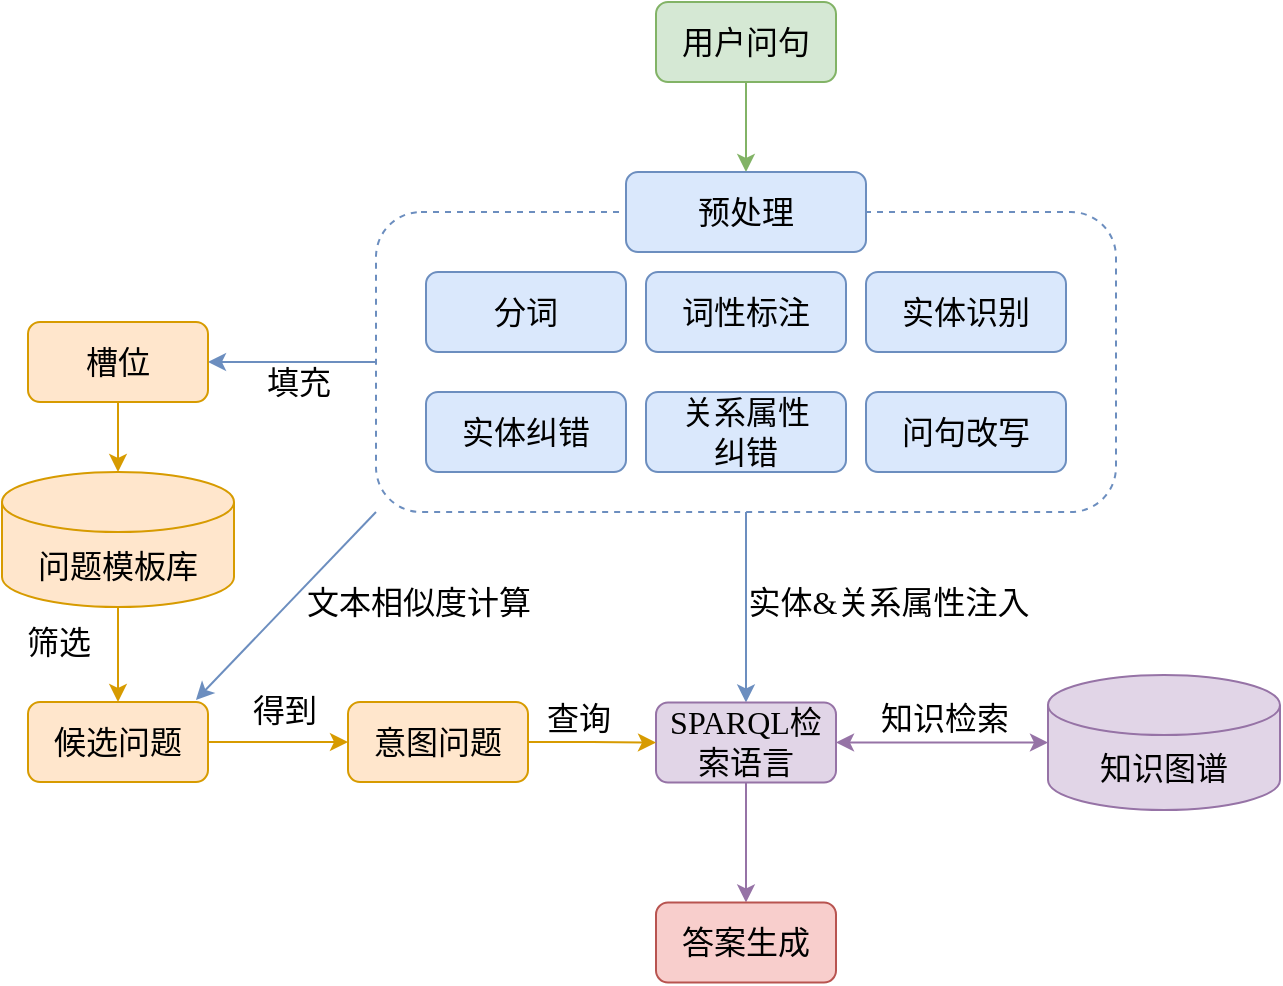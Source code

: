 <mxfile version="17.4.6" type="github">
  <diagram id="NYdzenEKTAjqkliWwF4i" name="Page-1">
    <mxGraphModel dx="1422" dy="738" grid="1" gridSize="10" guides="1" tooltips="1" connect="1" arrows="1" fold="1" page="1" pageScale="1" pageWidth="827" pageHeight="1169" math="0" shadow="0">
      <root>
        <mxCell id="0" />
        <mxCell id="1" parent="0" />
        <mxCell id="Znf2qzdWXlTigj-E0mfr-18" style="edgeStyle=orthogonalEdgeStyle;rounded=0;orthogonalLoop=1;jettySize=auto;html=1;exitX=0.5;exitY=1;exitDx=0;exitDy=0;entryX=0.5;entryY=0;entryDx=0;entryDy=0;fontSize=16;strokeWidth=1;fontStyle=0;fontFamily=Times New Roman;fillColor=#dae8fc;strokeColor=#6c8ebf;" parent="1" source="Znf2qzdWXlTigj-E0mfr-9" target="Znf2qzdWXlTigj-E0mfr-17" edge="1">
          <mxGeometry relative="1" as="geometry">
            <mxPoint x="584" y="335.25" as="sourcePoint" />
          </mxGeometry>
        </mxCell>
        <mxCell id="Znf2qzdWXlTigj-E0mfr-32" style="edgeStyle=orthogonalEdgeStyle;rounded=0;orthogonalLoop=1;jettySize=auto;html=1;exitX=0;exitY=0.5;exitDx=0;exitDy=0;fontSize=16;startArrow=none;startFill=0;strokeWidth=1;fontStyle=0;fontFamily=Times New Roman;fillColor=#dae8fc;strokeColor=#6c8ebf;" parent="1" source="Znf2qzdWXlTigj-E0mfr-9" target="Znf2qzdWXlTigj-E0mfr-5" edge="1">
          <mxGeometry relative="1" as="geometry" />
        </mxCell>
        <mxCell id="Znf2qzdWXlTigj-E0mfr-34" style="rounded=0;orthogonalLoop=1;jettySize=auto;html=1;exitX=0;exitY=1;exitDx=0;exitDy=0;entryX=0.933;entryY=-0.025;entryDx=0;entryDy=0;fontSize=16;startArrow=none;startFill=0;strokeWidth=1;entryPerimeter=0;fontStyle=0;fontFamily=Times New Roman;fillColor=#dae8fc;strokeColor=#6c8ebf;" parent="1" source="Znf2qzdWXlTigj-E0mfr-9" target="C_1VAbOKsbjTAhP8WYoY-4" edge="1">
          <mxGeometry relative="1" as="geometry">
            <mxPoint x="320" y="338" as="targetPoint" />
          </mxGeometry>
        </mxCell>
        <mxCell id="Znf2qzdWXlTigj-E0mfr-9" value="" style="rounded=1;whiteSpace=wrap;html=1;fontSize=16;strokeWidth=1;dashed=1;fontStyle=0;fontFamily=Times New Roman;fillColor=none;strokeColor=#6c8ebf;" parent="1" vertex="1">
          <mxGeometry x="404" y="145" width="370" height="150" as="geometry" />
        </mxCell>
        <mxCell id="Znf2qzdWXlTigj-E0mfr-29" style="edgeStyle=orthogonalEdgeStyle;rounded=0;orthogonalLoop=1;jettySize=auto;html=1;exitX=0.5;exitY=1;exitDx=0;exitDy=0;fontSize=16;startArrow=none;startFill=0;strokeWidth=1;fontStyle=0;fontFamily=Times New Roman;fillColor=#d5e8d4;strokeColor=#82b366;" parent="1" source="Znf2qzdWXlTigj-E0mfr-1" target="Znf2qzdWXlTigj-E0mfr-10" edge="1">
          <mxGeometry relative="1" as="geometry" />
        </mxCell>
        <mxCell id="Znf2qzdWXlTigj-E0mfr-1" value="&lt;font style=&quot;font-size: 16px;&quot;&gt;&lt;span style=&quot;font-size: 16px;&quot;&gt;用户问句&lt;/span&gt;&lt;/font&gt;" style="rounded=1;whiteSpace=wrap;html=1;strokeWidth=1;fontSize=16;fontStyle=0;fontFamily=Times New Roman;fillColor=#d5e8d4;strokeColor=#82b366;" parent="1" vertex="1">
          <mxGeometry x="544" y="40" width="90" height="40" as="geometry" />
        </mxCell>
        <mxCell id="Znf2qzdWXlTigj-E0mfr-2" value="&lt;span style=&quot;font-size: 16px;&quot;&gt;分词&lt;/span&gt;" style="rounded=1;whiteSpace=wrap;html=1;fontSize=16;strokeWidth=1;fontStyle=0;fontFamily=Times New Roman;fillColor=#dae8fc;strokeColor=#6c8ebf;" parent="1" vertex="1">
          <mxGeometry x="429" y="175" width="100" height="40" as="geometry" />
        </mxCell>
        <mxCell id="Znf2qzdWXlTigj-E0mfr-3" value="&lt;span style=&quot;font-size: 16px;&quot;&gt;词性标注&lt;/span&gt;" style="rounded=1;whiteSpace=wrap;html=1;fontSize=16;strokeWidth=1;fontStyle=0;fontFamily=Times New Roman;fillColor=#dae8fc;strokeColor=#6c8ebf;" parent="1" vertex="1">
          <mxGeometry x="539" y="175" width="100" height="40" as="geometry" />
        </mxCell>
        <mxCell id="Znf2qzdWXlTigj-E0mfr-4" value="&lt;span style=&quot;font-size: 16px;&quot;&gt;实体识别&lt;/span&gt;" style="rounded=1;whiteSpace=wrap;html=1;fontSize=16;strokeWidth=1;fontStyle=0;fontFamily=Times New Roman;fillColor=#dae8fc;strokeColor=#6c8ebf;" parent="1" vertex="1">
          <mxGeometry x="649" y="175" width="100" height="40" as="geometry" />
        </mxCell>
        <mxCell id="Znf2qzdWXlTigj-E0mfr-16" style="edgeStyle=orthogonalEdgeStyle;rounded=0;orthogonalLoop=1;jettySize=auto;html=1;exitX=0.5;exitY=1;exitDx=0;exitDy=0;fontSize=16;strokeWidth=1;entryX=0.5;entryY=0;entryDx=0;entryDy=0;entryPerimeter=0;fontStyle=0;fontFamily=Times New Roman;fillColor=#ffe6cc;strokeColor=#d79b00;" parent="1" source="Znf2qzdWXlTigj-E0mfr-5" target="C_1VAbOKsbjTAhP8WYoY-2" edge="1">
          <mxGeometry relative="1" as="geometry">
            <mxPoint x="270" y="310" as="targetPoint" />
          </mxGeometry>
        </mxCell>
        <mxCell id="Znf2qzdWXlTigj-E0mfr-5" value="&lt;font style=&quot;font-size: 16px&quot;&gt;&lt;span style=&quot;font-size: 16px&quot;&gt;槽位&lt;/span&gt;&lt;/font&gt;" style="rounded=1;whiteSpace=wrap;html=1;strokeWidth=1;fontSize=16;fontStyle=0;fontFamily=Times New Roman;fillColor=#ffe6cc;strokeColor=#d79b00;" parent="1" vertex="1">
          <mxGeometry x="230" y="200" width="90" height="40" as="geometry" />
        </mxCell>
        <mxCell id="Znf2qzdWXlTigj-E0mfr-6" value="&lt;span style=&quot;font-size: 16px;&quot;&gt;实体纠错&lt;/span&gt;" style="rounded=1;whiteSpace=wrap;html=1;fontSize=16;strokeWidth=1;fontStyle=0;fontFamily=Times New Roman;fillColor=#dae8fc;strokeColor=#6c8ebf;" parent="1" vertex="1">
          <mxGeometry x="429" y="235" width="100" height="40" as="geometry" />
        </mxCell>
        <mxCell id="Znf2qzdWXlTigj-E0mfr-8" value="&lt;span style=&quot;font-size: 16px;&quot;&gt;问句改写&lt;/span&gt;" style="rounded=1;whiteSpace=wrap;html=1;fontSize=16;strokeWidth=1;fontStyle=0;fontFamily=Times New Roman;fillColor=#dae8fc;strokeColor=#6c8ebf;" parent="1" vertex="1">
          <mxGeometry x="649" y="235" width="100" height="40" as="geometry" />
        </mxCell>
        <mxCell id="Znf2qzdWXlTigj-E0mfr-10" value="&lt;span style=&quot;font-size: 16px;&quot;&gt;预处理&lt;/span&gt;" style="rounded=1;whiteSpace=wrap;html=1;fontSize=16;strokeWidth=1;fillColor=#dae8fc;strokeColor=#6c8ebf;fontStyle=0;fontFamily=Times New Roman;" parent="1" vertex="1">
          <mxGeometry x="529" y="125" width="120" height="40" as="geometry" />
        </mxCell>
        <mxCell id="Znf2qzdWXlTigj-E0mfr-37" style="edgeStyle=none;rounded=0;orthogonalLoop=1;jettySize=auto;html=1;exitX=0.5;exitY=1;exitDx=0;exitDy=0;fontSize=16;startArrow=none;startFill=0;strokeWidth=1;fontStyle=0;fontFamily=Times New Roman;fillColor=#e1d5e7;strokeColor=#9673a6;" parent="1" source="Znf2qzdWXlTigj-E0mfr-17" target="Znf2qzdWXlTigj-E0mfr-26" edge="1">
          <mxGeometry relative="1" as="geometry" />
        </mxCell>
        <mxCell id="Znf2qzdWXlTigj-E0mfr-17" value="&lt;font style=&quot;font-size: 16px;&quot;&gt;&lt;span style=&quot;font-size: 16px;&quot;&gt;SPARQL检索语言&lt;/span&gt;&lt;/font&gt;" style="rounded=1;whiteSpace=wrap;html=1;strokeWidth=1;fontSize=16;fontStyle=0;fontFamily=Times New Roman;fillColor=#e1d5e7;strokeColor=#9673a6;" parent="1" vertex="1">
          <mxGeometry x="544" y="390.25" width="90" height="40" as="geometry" />
        </mxCell>
        <mxCell id="Znf2qzdWXlTigj-E0mfr-22" value="&lt;span&gt;筛选&lt;/span&gt;" style="text;html=1;align=center;verticalAlign=middle;resizable=0;points=[];autosize=1;strokeColor=none;fillColor=none;fontSize=16;strokeWidth=1;fontStyle=0;fontFamily=Times New Roman;" parent="1" vertex="1">
          <mxGeometry x="220" y="350" width="50" height="20" as="geometry" />
        </mxCell>
        <mxCell id="Znf2qzdWXlTigj-E0mfr-23" value="&lt;span style=&quot;font-size: 16px&quot;&gt;文本相似度计算&lt;/span&gt;" style="text;html=1;align=center;verticalAlign=middle;resizable=0;points=[];autosize=1;strokeColor=none;fillColor=none;fontSize=16;strokeWidth=1;fontStyle=0;fontFamily=Times New Roman;" parent="1" vertex="1">
          <mxGeometry x="360" y="330" width="130" height="20" as="geometry" />
        </mxCell>
        <mxCell id="Znf2qzdWXlTigj-E0mfr-25" style="edgeStyle=orthogonalEdgeStyle;rounded=0;orthogonalLoop=1;jettySize=auto;html=1;exitX=0;exitY=0.5;exitDx=0;exitDy=0;exitPerimeter=0;fontSize=16;startArrow=classic;startFill=1;strokeWidth=1;fontStyle=0;fontFamily=Times New Roman;fillColor=#e1d5e7;strokeColor=#9673a6;" parent="1" source="Znf2qzdWXlTigj-E0mfr-24" target="Znf2qzdWXlTigj-E0mfr-17" edge="1">
          <mxGeometry relative="1" as="geometry" />
        </mxCell>
        <mxCell id="Znf2qzdWXlTigj-E0mfr-24" value="&lt;span style=&quot;font-size: 16px;&quot;&gt;知识图谱&lt;/span&gt;" style="shape=cylinder3;whiteSpace=wrap;html=1;boundedLbl=1;backgroundOutline=1;size=15;fontSize=16;strokeWidth=1;fontStyle=0;fontFamily=Times New Roman;fillColor=#e1d5e7;strokeColor=#9673a6;" parent="1" vertex="1">
          <mxGeometry x="740" y="376.5" width="116" height="67.5" as="geometry" />
        </mxCell>
        <mxCell id="Znf2qzdWXlTigj-E0mfr-26" value="&lt;font style=&quot;font-size: 16px;&quot;&gt;&lt;span style=&quot;font-size: 16px;&quot;&gt;答案生成&lt;/span&gt;&lt;/font&gt;" style="rounded=1;whiteSpace=wrap;html=1;strokeWidth=1;fontSize=16;fontStyle=0;fontFamily=Times New Roman;fillColor=#f8cecc;strokeColor=#b85450;" parent="1" vertex="1">
          <mxGeometry x="544" y="490.25" width="90" height="40" as="geometry" />
        </mxCell>
        <mxCell id="Znf2qzdWXlTigj-E0mfr-28" value="&lt;span style=&quot;font-size: 16px;&quot;&gt;知识检索&lt;/span&gt;" style="text;html=1;align=center;verticalAlign=middle;resizable=0;points=[];autosize=1;strokeColor=none;fillColor=none;fontSize=16;strokeWidth=1;fontStyle=0;fontFamily=Times New Roman;" parent="1" vertex="1">
          <mxGeometry x="648" y="388.25" width="80" height="20" as="geometry" />
        </mxCell>
        <mxCell id="Znf2qzdWXlTigj-E0mfr-35" value="&lt;span style=&quot;font-size: 16px;&quot;&gt;填充&lt;/span&gt;" style="text;html=1;align=center;verticalAlign=middle;resizable=0;points=[];autosize=1;strokeColor=none;fillColor=none;fontSize=16;strokeWidth=1;fontStyle=0;fontFamily=Times New Roman;" parent="1" vertex="1">
          <mxGeometry x="340" y="220" width="50" height="20" as="geometry" />
        </mxCell>
        <mxCell id="C_1VAbOKsbjTAhP8WYoY-1" value="&lt;span style=&quot;font-size: 16px;&quot;&gt;关系属性&lt;br style=&quot;font-size: 16px;&quot;&gt;纠错&lt;br style=&quot;font-size: 16px;&quot;&gt;&lt;/span&gt;" style="rounded=1;whiteSpace=wrap;html=1;fontSize=16;strokeWidth=1;fontStyle=0;fontFamily=Times New Roman;fillColor=#dae8fc;strokeColor=#6c8ebf;" parent="1" vertex="1">
          <mxGeometry x="539" y="235" width="100" height="40" as="geometry" />
        </mxCell>
        <mxCell id="C_1VAbOKsbjTAhP8WYoY-5" style="edgeStyle=orthogonalEdgeStyle;rounded=0;orthogonalLoop=1;jettySize=auto;html=1;exitX=0.5;exitY=1;exitDx=0;exitDy=0;exitPerimeter=0;fontSize=16;strokeWidth=1;fontStyle=0;fontFamily=Times New Roman;fillColor=#ffe6cc;strokeColor=#d79b00;" parent="1" source="C_1VAbOKsbjTAhP8WYoY-2" target="C_1VAbOKsbjTAhP8WYoY-4" edge="1">
          <mxGeometry relative="1" as="geometry" />
        </mxCell>
        <mxCell id="C_1VAbOKsbjTAhP8WYoY-2" value="&lt;span style=&quot;font-size: 16px&quot;&gt;问题模板库&lt;/span&gt;" style="shape=cylinder3;whiteSpace=wrap;html=1;boundedLbl=1;backgroundOutline=1;size=15;fontSize=16;strokeWidth=1;fontStyle=0;fontFamily=Times New Roman;fillColor=#ffe6cc;strokeColor=#d79b00;" parent="1" vertex="1">
          <mxGeometry x="217" y="275" width="116" height="67.5" as="geometry" />
        </mxCell>
        <mxCell id="C_1VAbOKsbjTAhP8WYoY-7" style="edgeStyle=orthogonalEdgeStyle;rounded=0;orthogonalLoop=1;jettySize=auto;html=1;exitX=1;exitY=0.5;exitDx=0;exitDy=0;entryX=0;entryY=0.5;entryDx=0;entryDy=0;fontSize=16;strokeWidth=1;fontStyle=0;fontFamily=Times New Roman;fillColor=#ffe6cc;strokeColor=#d79b00;" parent="1" source="C_1VAbOKsbjTAhP8WYoY-4" target="C_1VAbOKsbjTAhP8WYoY-6" edge="1">
          <mxGeometry relative="1" as="geometry" />
        </mxCell>
        <mxCell id="C_1VAbOKsbjTAhP8WYoY-4" value="&lt;font style=&quot;font-size: 16px&quot;&gt;&lt;span style=&quot;font-size: 16px&quot;&gt;候选问题&lt;/span&gt;&lt;/font&gt;" style="rounded=1;whiteSpace=wrap;html=1;strokeWidth=1;fontSize=16;fontStyle=0;fontFamily=Times New Roman;fillColor=#ffe6cc;strokeColor=#d79b00;" parent="1" vertex="1">
          <mxGeometry x="230" y="390" width="90" height="40" as="geometry" />
        </mxCell>
        <mxCell id="C_1VAbOKsbjTAhP8WYoY-9" style="edgeStyle=orthogonalEdgeStyle;rounded=0;orthogonalLoop=1;jettySize=auto;html=1;exitX=1;exitY=0.5;exitDx=0;exitDy=0;fontSize=16;strokeWidth=1;fontStyle=0;fontFamily=Times New Roman;fillColor=#ffe6cc;strokeColor=#d79b00;" parent="1" source="C_1VAbOKsbjTAhP8WYoY-6" target="Znf2qzdWXlTigj-E0mfr-17" edge="1">
          <mxGeometry relative="1" as="geometry" />
        </mxCell>
        <mxCell id="C_1VAbOKsbjTAhP8WYoY-6" value="&lt;font style=&quot;font-size: 16px&quot;&gt;&lt;span style=&quot;font-size: 16px&quot;&gt;意图问题&lt;/span&gt;&lt;/font&gt;" style="rounded=1;whiteSpace=wrap;html=1;strokeWidth=1;fontSize=16;fontStyle=0;fontFamily=Times New Roman;fillColor=#ffe6cc;strokeColor=#d79b00;" parent="1" vertex="1">
          <mxGeometry x="390" y="390" width="90" height="40" as="geometry" />
        </mxCell>
        <mxCell id="C_1VAbOKsbjTAhP8WYoY-8" value="&lt;span style=&quot;font-size: 16px&quot;&gt;得到&lt;/span&gt;" style="text;html=1;align=center;verticalAlign=middle;resizable=0;points=[];autosize=1;strokeColor=none;fillColor=none;fontSize=16;strokeWidth=1;fontStyle=0;fontFamily=Times New Roman;" parent="1" vertex="1">
          <mxGeometry x="333" y="383.75" width="50" height="20" as="geometry" />
        </mxCell>
        <mxCell id="C_1VAbOKsbjTAhP8WYoY-10" value="&lt;span style=&quot;font-size: 16px&quot;&gt;查询&lt;/span&gt;" style="text;html=1;align=center;verticalAlign=middle;resizable=0;points=[];autosize=1;strokeColor=none;fillColor=none;fontSize=16;strokeWidth=1;fontStyle=0;fontFamily=Times New Roman;" parent="1" vertex="1">
          <mxGeometry x="480" y="388.25" width="50" height="20" as="geometry" />
        </mxCell>
        <mxCell id="C_1VAbOKsbjTAhP8WYoY-11" value="&lt;span style=&quot;font-size: 16px&quot;&gt;实体&amp;amp;关系属性注入&lt;/span&gt;" style="text;html=1;align=center;verticalAlign=middle;resizable=0;points=[];autosize=1;strokeColor=none;fillColor=none;fontSize=16;strokeWidth=1;fontStyle=0;fontFamily=Times New Roman;" parent="1" vertex="1">
          <mxGeometry x="580" y="330" width="160" height="20" as="geometry" />
        </mxCell>
      </root>
    </mxGraphModel>
  </diagram>
</mxfile>
